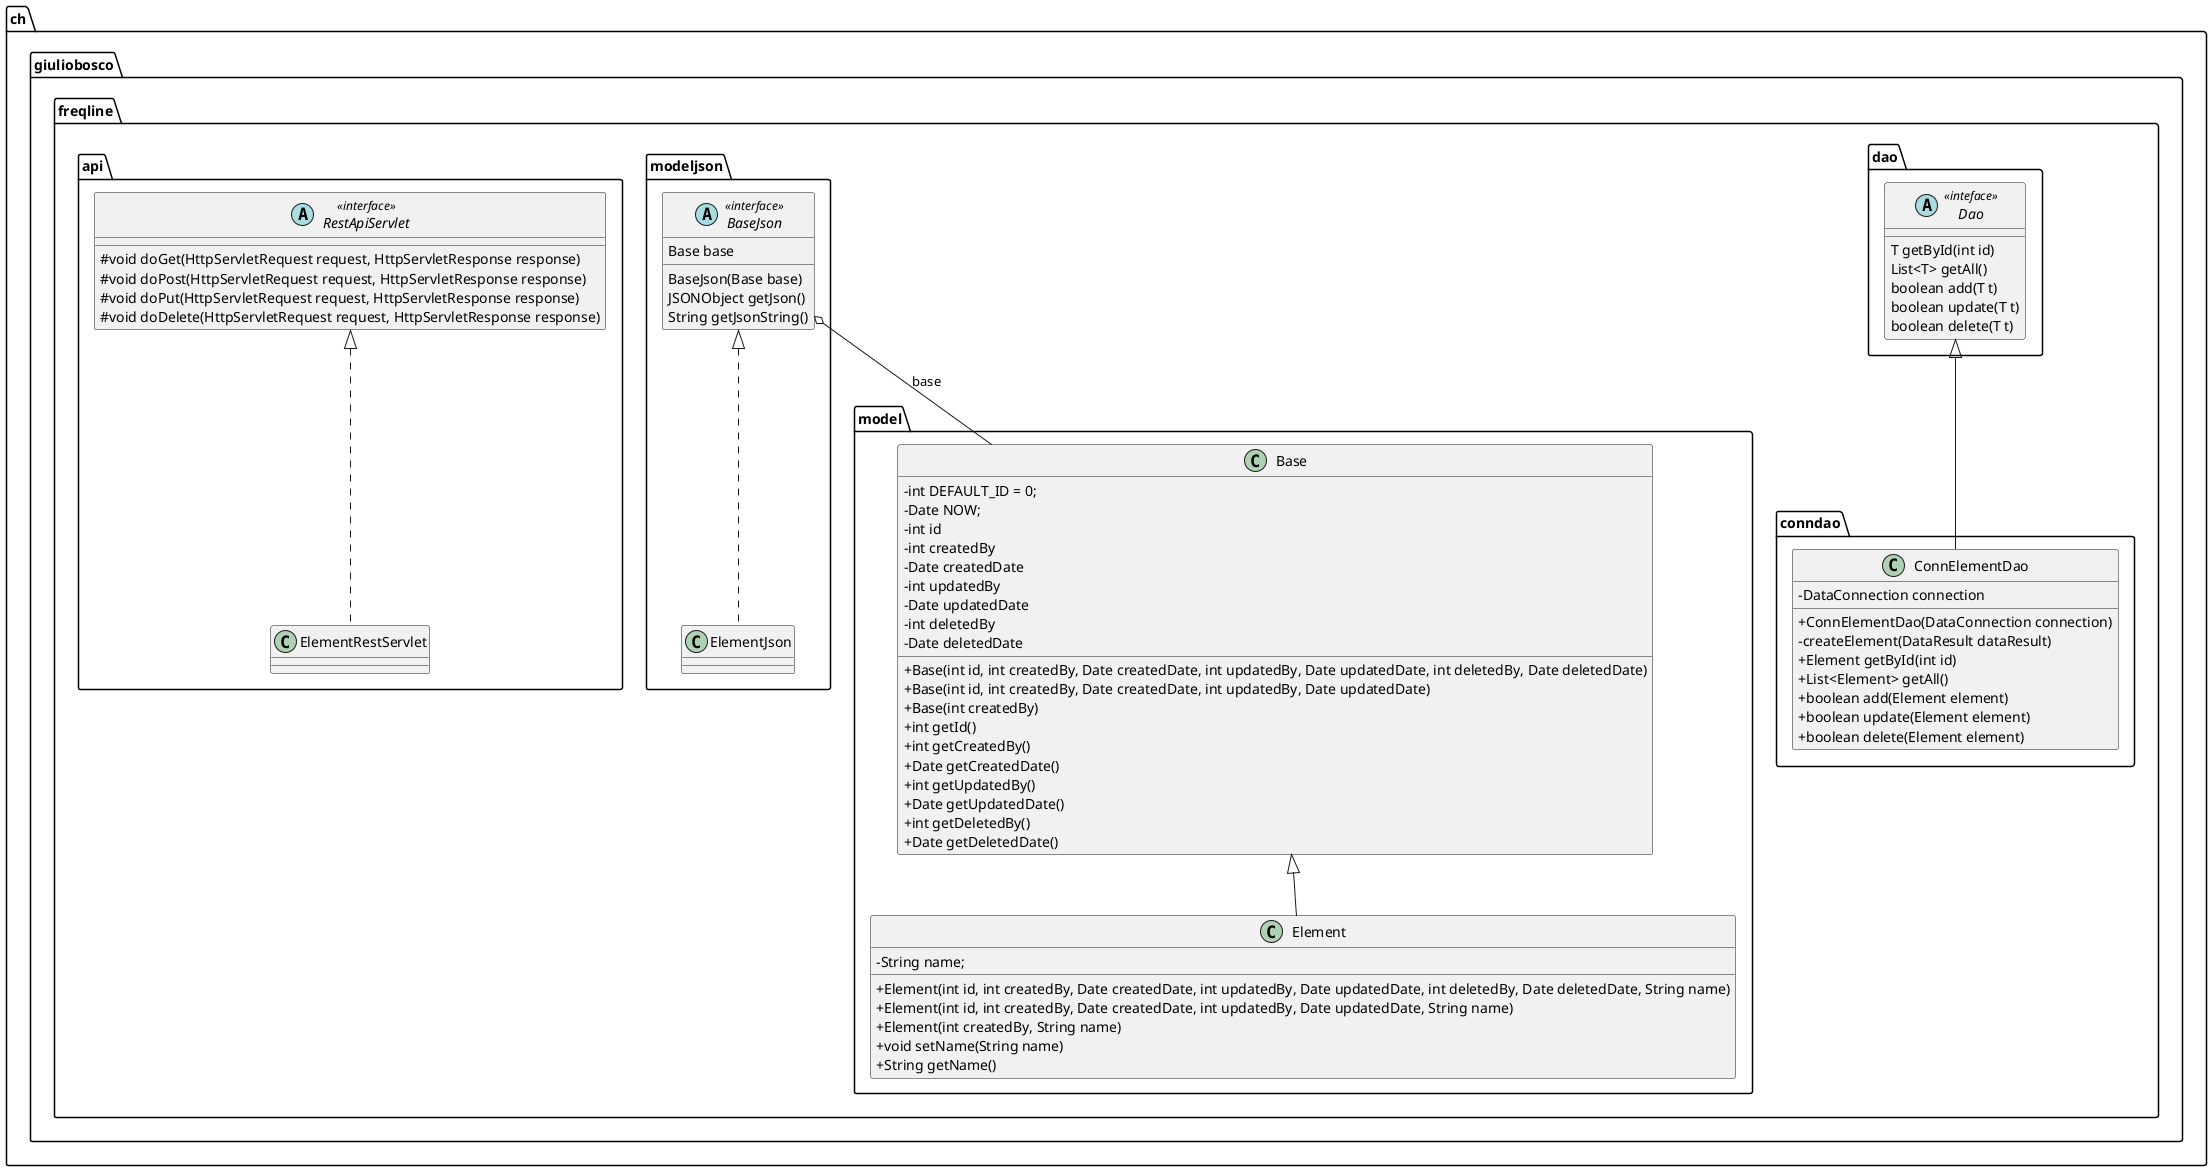 @startuml
skinparam classAttributeIconSize 0

package ch.giuliobosco.freqline {
package dao {
    abstract Dao <<inteface>> {
        T getById(int id)
        List<T> getAll()
        boolean add(T t)
        boolean update(T t)
        boolean delete(T t)
    }
}

package model {
    class Base {
        -int DEFAULT_ID = 0;
        -Date NOW;
        -int id
        -int createdBy
        -Date createdDate
        -int updatedBy
        -Date updatedDate
        -int deletedBy
        -Date deletedDate
        +Base(int id, int createdBy, Date createdDate, int updatedBy, Date updatedDate, int deletedBy, Date deletedDate)
        +Base(int id, int createdBy, Date createdDate, int updatedBy, Date updatedDate)
        +Base(int createdBy)
        +int getId()
        +int getCreatedBy()
        +Date getCreatedDate()
        +int getUpdatedBy()
        +Date getUpdatedDate()
        +int getDeletedBy()
        +Date getDeletedDate()
    }

    class Element {
        -String name;
        +Element(int id, int createdBy, Date createdDate, int updatedBy, Date updatedDate, int deletedBy, Date deletedDate, String name)
        +Element(int id, int createdBy, Date createdDate, int updatedBy, Date updatedDate, String name)
        +Element(int createdBy, String name)
        +void setName(String name)
        +String getName()
    }
    Base <|-- Element
}

package conndao {
    class ConnElementDao {
        - DataConnection connection
        + ConnElementDao(DataConnection connection)
        - createElement(DataResult dataResult)
        + Element getById(int id)
        + List<Element> getAll()
        + boolean add(Element element)
        + boolean update(Element element)
        + boolean delete(Element element)
    }
    Dao <|-- ConnElementDao
}

package modeljson {
    abstract BaseJson <<interface>> {
        Base base
        BaseJson(Base base)
        JSONObject getJson()
        String getJsonString()
    }
    BaseJson o-- Base : base

    class ElementJson {

    }
    BaseJson <|.. ElementJson
}

package api {
    abstract RestApiServlet <<interface>> {
        #void doGet(HttpServletRequest request, HttpServletResponse response)
        #void doPost(HttpServletRequest request, HttpServletResponse response)
        #void doPut(HttpServletRequest request, HttpServletResponse response)
        #void doDelete(HttpServletRequest request, HttpServletResponse response)
    }

    class ElementRestServlet {

    }
    RestApiServlet <|.. ElementRestServlet
}
}
@enduml

